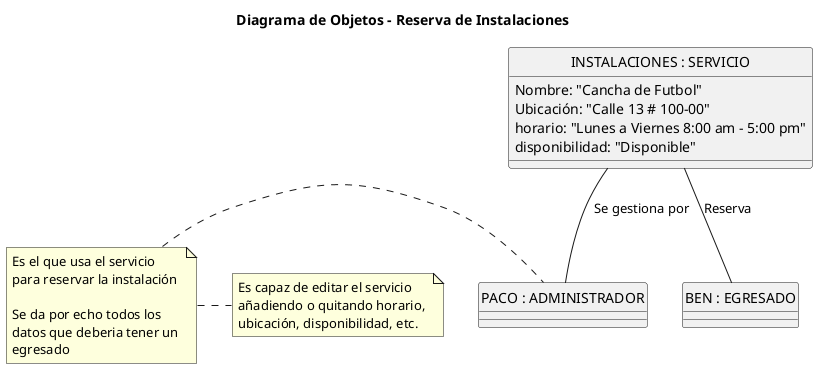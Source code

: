 @startuml Diagrama_de_Objetos-Servicio_Instalaciones

title Diagrama de Objetos - Reserva de Instalaciones

'!theme amiga
skinparam backgroundColor white
skinparam defaultFontName Arial
hide circle

class "INSTALACIONES : SERVICIO"  
{
    Nombre: "Cancha de Futbol"
    Ubicación: "Calle 13 # 100-00"
    horario: "Lunes a Viernes 8:00 am - 5:00 pm"
    disponibilidad: "Disponible"
}

class "BEN : EGRESADO"
{
    
}

class "PACO : ADMINISTRADOR" 
{
    
}

"INSTALACIONES : SERVICIO" -- "BEN : EGRESADO" : Reserva
note left: Es el que usa el servicio\npara reservar la instalación \n\nSe da por echo todos los \ndatos que deberia tener un \negresado  
"INSTALACIONES : SERVICIO" -- "PACO : ADMINISTRADOR" : " Se gestiona por"
note right: Es capaz de editar el servicio\nañadiendo o quitando horario, \nubicación, disponibilidad, etc.
@enduml

